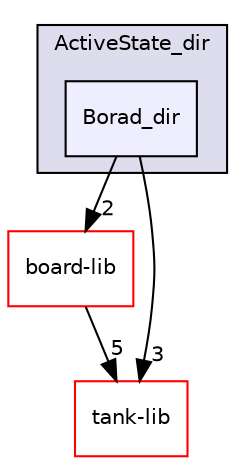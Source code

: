 digraph "/home/michal/proi/projekt2/22l-proi-projekt-jakomulski-budnik-owienko/src/graphic-lib/include/ActiveState_dir/Borad_dir" {
  bgcolor=transparent;
  compound=true
  node [ fontsize="10", fontname="Helvetica"];
  edge [ labelfontsize="10", labelfontname="Helvetica"];
  subgraph clusterdir_a72983fa265d186490ae6acf21276fd1 {
    graph [ bgcolor="#ddddee", pencolor="black", label="ActiveState_dir" fontname="Helvetica", fontsize="10", URL="dir_a72983fa265d186490ae6acf21276fd1.html"]
  dir_0cee904257f2e35fdc3c5f2abdc683af [shape=box, label="Borad_dir", style="filled", fillcolor="#eeeeff", pencolor="black", URL="dir_0cee904257f2e35fdc3c5f2abdc683af.html"];
  }
  dir_f9968d1aa079c8b4e4a8682b301a0233 [shape=box label="board-lib" color="red" URL="dir_f9968d1aa079c8b4e4a8682b301a0233.html"];
  dir_09862807db2014add90ed94978e55931 [shape=box label="tank-lib" color="red" URL="dir_09862807db2014add90ed94978e55931.html"];
  dir_f9968d1aa079c8b4e4a8682b301a0233->dir_09862807db2014add90ed94978e55931 [headlabel="5", labeldistance=1.5 headhref="dir_000001_000016.html"];
  dir_0cee904257f2e35fdc3c5f2abdc683af->dir_f9968d1aa079c8b4e4a8682b301a0233 [headlabel="2", labeldistance=1.5 headhref="dir_000012_000001.html"];
  dir_0cee904257f2e35fdc3c5f2abdc683af->dir_09862807db2014add90ed94978e55931 [headlabel="3", labeldistance=1.5 headhref="dir_000012_000016.html"];
}
